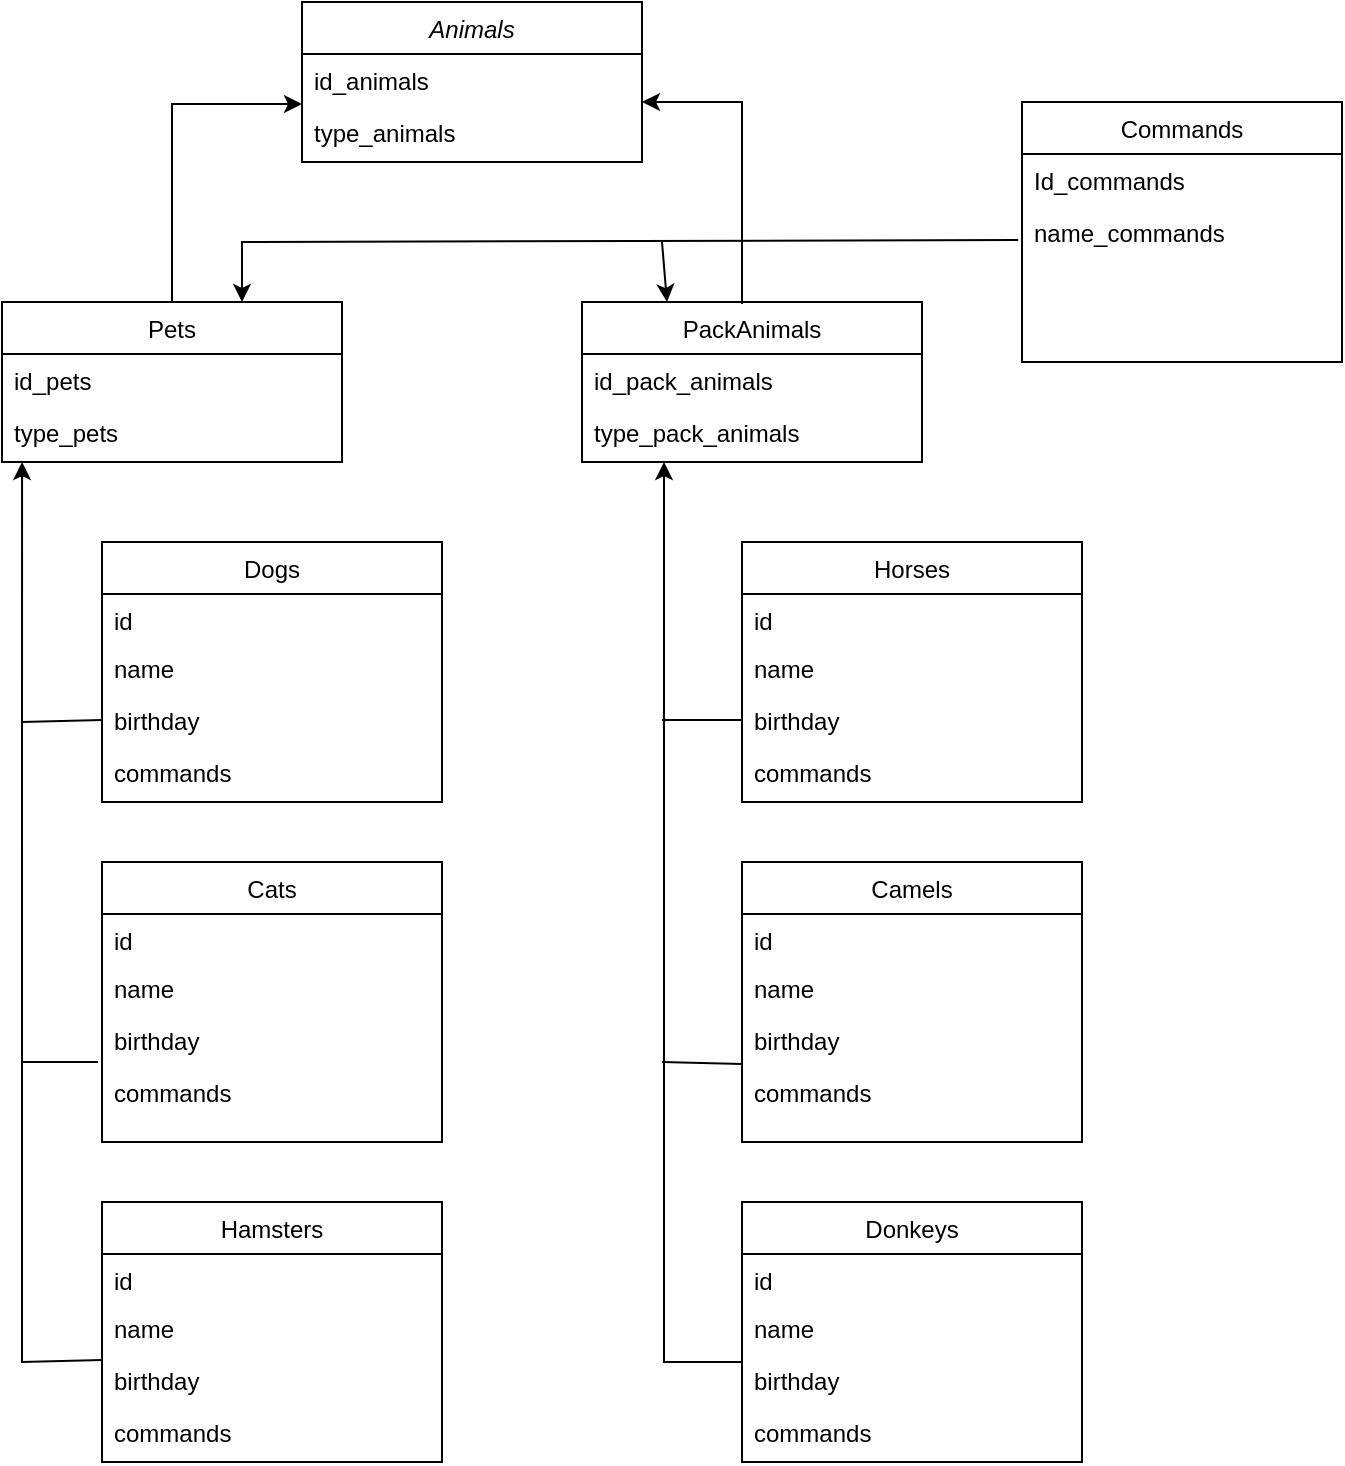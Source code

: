<mxfile version="24.7.8">
  <diagram id="C5RBs43oDa-KdzZeNtuy" name="Page-1">
    <mxGraphModel dx="1338" dy="648" grid="1" gridSize="10" guides="1" tooltips="1" connect="1" arrows="1" fold="1" page="1" pageScale="1" pageWidth="827" pageHeight="1169" math="0" shadow="0">
      <root>
        <mxCell id="WIyWlLk6GJQsqaUBKTNV-0" />
        <mxCell id="WIyWlLk6GJQsqaUBKTNV-1" parent="WIyWlLk6GJQsqaUBKTNV-0" />
        <mxCell id="zkfFHV4jXpPFQw0GAbJ--0" value="Animals" style="swimlane;fontStyle=2;align=center;verticalAlign=top;childLayout=stackLayout;horizontal=1;startSize=26;horizontalStack=0;resizeParent=1;resizeLast=0;collapsible=1;marginBottom=0;rounded=0;shadow=0;strokeWidth=1;" parent="WIyWlLk6GJQsqaUBKTNV-1" vertex="1">
          <mxGeometry x="220" y="40" width="170" height="80" as="geometry">
            <mxRectangle x="220" y="120" width="160" height="26" as="alternateBounds" />
          </mxGeometry>
        </mxCell>
        <mxCell id="zkfFHV4jXpPFQw0GAbJ--1" value="id_animals" style="text;align=left;verticalAlign=top;spacingLeft=4;spacingRight=4;overflow=hidden;rotatable=0;points=[[0,0.5],[1,0.5]];portConstraint=eastwest;" parent="zkfFHV4jXpPFQw0GAbJ--0" vertex="1">
          <mxGeometry y="26" width="170" height="26" as="geometry" />
        </mxCell>
        <mxCell id="zkfFHV4jXpPFQw0GAbJ--2" value="type_animals" style="text;align=left;verticalAlign=top;spacingLeft=4;spacingRight=4;overflow=hidden;rotatable=0;points=[[0,0.5],[1,0.5]];portConstraint=eastwest;rounded=0;shadow=0;html=0;" parent="zkfFHV4jXpPFQw0GAbJ--0" vertex="1">
          <mxGeometry y="52" width="170" height="26" as="geometry" />
        </mxCell>
        <mxCell id="zkfFHV4jXpPFQw0GAbJ--6" value="Commands" style="swimlane;fontStyle=0;align=center;verticalAlign=top;childLayout=stackLayout;horizontal=1;startSize=26;horizontalStack=0;resizeParent=1;resizeLast=0;collapsible=1;marginBottom=0;rounded=0;shadow=0;strokeWidth=1;" parent="WIyWlLk6GJQsqaUBKTNV-1" vertex="1">
          <mxGeometry x="580" y="90" width="160" height="130" as="geometry">
            <mxRectangle x="130" y="380" width="160" height="26" as="alternateBounds" />
          </mxGeometry>
        </mxCell>
        <mxCell id="zkfFHV4jXpPFQw0GAbJ--7" value="Id_commands" style="text;align=left;verticalAlign=top;spacingLeft=4;spacingRight=4;overflow=hidden;rotatable=0;points=[[0,0.5],[1,0.5]];portConstraint=eastwest;" parent="zkfFHV4jXpPFQw0GAbJ--6" vertex="1">
          <mxGeometry y="26" width="160" height="26" as="geometry" />
        </mxCell>
        <mxCell id="r0YGd7jGBZpI2BigV5lq-0" value="name_commands" style="text;align=left;verticalAlign=top;spacingLeft=4;spacingRight=4;overflow=hidden;rotatable=0;points=[[0,0.5],[1,0.5]];portConstraint=eastwest;" vertex="1" parent="zkfFHV4jXpPFQw0GAbJ--6">
          <mxGeometry y="52" width="160" height="26" as="geometry" />
        </mxCell>
        <mxCell id="zkfFHV4jXpPFQw0GAbJ--17" value="Pets" style="swimlane;fontStyle=0;align=center;verticalAlign=top;childLayout=stackLayout;horizontal=1;startSize=26;horizontalStack=0;resizeParent=1;resizeLast=0;collapsible=1;marginBottom=0;rounded=0;shadow=0;strokeWidth=1;" parent="WIyWlLk6GJQsqaUBKTNV-1" vertex="1">
          <mxGeometry x="70" y="190" width="170" height="80" as="geometry">
            <mxRectangle x="550" y="140" width="160" height="26" as="alternateBounds" />
          </mxGeometry>
        </mxCell>
        <mxCell id="zkfFHV4jXpPFQw0GAbJ--18" value="id_pets" style="text;align=left;verticalAlign=top;spacingLeft=4;spacingRight=4;overflow=hidden;rotatable=0;points=[[0,0.5],[1,0.5]];portConstraint=eastwest;" parent="zkfFHV4jXpPFQw0GAbJ--17" vertex="1">
          <mxGeometry y="26" width="170" height="26" as="geometry" />
        </mxCell>
        <mxCell id="zkfFHV4jXpPFQw0GAbJ--19" value="type_pets" style="text;align=left;verticalAlign=top;spacingLeft=4;spacingRight=4;overflow=hidden;rotatable=0;points=[[0,0.5],[1,0.5]];portConstraint=eastwest;rounded=0;shadow=0;html=0;" parent="zkfFHV4jXpPFQw0GAbJ--17" vertex="1">
          <mxGeometry y="52" width="170" height="26" as="geometry" />
        </mxCell>
        <mxCell id="Vpkc8oP_tYxhBSiS7Xzb-7" value="PackAnimals" style="swimlane;fontStyle=0;align=center;verticalAlign=top;childLayout=stackLayout;horizontal=1;startSize=26;horizontalStack=0;resizeParent=1;resizeLast=0;collapsible=1;marginBottom=0;rounded=0;shadow=0;strokeWidth=1;" parent="WIyWlLk6GJQsqaUBKTNV-1" vertex="1">
          <mxGeometry x="360" y="190" width="170" height="80" as="geometry">
            <mxRectangle x="550" y="140" width="160" height="26" as="alternateBounds" />
          </mxGeometry>
        </mxCell>
        <mxCell id="Vpkc8oP_tYxhBSiS7Xzb-8" value="id_pack_animals" style="text;align=left;verticalAlign=top;spacingLeft=4;spacingRight=4;overflow=hidden;rotatable=0;points=[[0,0.5],[1,0.5]];portConstraint=eastwest;" parent="Vpkc8oP_tYxhBSiS7Xzb-7" vertex="1">
          <mxGeometry y="26" width="170" height="26" as="geometry" />
        </mxCell>
        <mxCell id="Vpkc8oP_tYxhBSiS7Xzb-9" value="type_pack_animals" style="text;align=left;verticalAlign=top;spacingLeft=4;spacingRight=4;overflow=hidden;rotatable=0;points=[[0,0.5],[1,0.5]];portConstraint=eastwest;rounded=0;shadow=0;html=0;" parent="Vpkc8oP_tYxhBSiS7Xzb-7" vertex="1">
          <mxGeometry y="52" width="170" height="26" as="geometry" />
        </mxCell>
        <mxCell id="NbYUqvhHUvDfvWMLCeVP-6" value="Dogs" style="swimlane;fontStyle=0;align=center;verticalAlign=top;childLayout=stackLayout;horizontal=1;startSize=26;horizontalStack=0;resizeParent=1;resizeLast=0;collapsible=1;marginBottom=0;rounded=0;shadow=0;strokeWidth=1;" parent="WIyWlLk6GJQsqaUBKTNV-1" vertex="1">
          <mxGeometry x="120" y="310" width="170" height="130" as="geometry">
            <mxRectangle x="550" y="140" width="160" height="26" as="alternateBounds" />
          </mxGeometry>
        </mxCell>
        <mxCell id="NbYUqvhHUvDfvWMLCeVP-7" value="id" style="text;align=left;verticalAlign=top;spacingLeft=4;spacingRight=4;overflow=hidden;rotatable=0;points=[[0,0.5],[1,0.5]];portConstraint=eastwest;" parent="NbYUqvhHUvDfvWMLCeVP-6" vertex="1">
          <mxGeometry y="26" width="170" height="24" as="geometry" />
        </mxCell>
        <mxCell id="NbYUqvhHUvDfvWMLCeVP-8" value="name" style="text;align=left;verticalAlign=top;spacingLeft=4;spacingRight=4;overflow=hidden;rotatable=0;points=[[0,0.5],[1,0.5]];portConstraint=eastwest;rounded=0;shadow=0;html=0;" parent="NbYUqvhHUvDfvWMLCeVP-6" vertex="1">
          <mxGeometry y="50" width="170" height="26" as="geometry" />
        </mxCell>
        <mxCell id="NbYUqvhHUvDfvWMLCeVP-24" value="birthday" style="text;align=left;verticalAlign=top;spacingLeft=4;spacingRight=4;overflow=hidden;rotatable=0;points=[[0,0.5],[1,0.5]];portConstraint=eastwest;rounded=0;shadow=0;html=0;" parent="NbYUqvhHUvDfvWMLCeVP-6" vertex="1">
          <mxGeometry y="76" width="170" height="26" as="geometry" />
        </mxCell>
        <mxCell id="NbYUqvhHUvDfvWMLCeVP-25" value="commands" style="text;align=left;verticalAlign=top;spacingLeft=4;spacingRight=4;overflow=hidden;rotatable=0;points=[[0,0.5],[1,0.5]];portConstraint=eastwest;rounded=0;shadow=0;html=0;" parent="NbYUqvhHUvDfvWMLCeVP-6" vertex="1">
          <mxGeometry y="102" width="170" height="26" as="geometry" />
        </mxCell>
        <mxCell id="NbYUqvhHUvDfvWMLCeVP-30" value="Cats" style="swimlane;fontStyle=0;align=center;verticalAlign=top;childLayout=stackLayout;horizontal=1;startSize=26;horizontalStack=0;resizeParent=1;resizeLast=0;collapsible=1;marginBottom=0;rounded=0;shadow=0;strokeWidth=1;" parent="WIyWlLk6GJQsqaUBKTNV-1" vertex="1">
          <mxGeometry x="120" y="470" width="170" height="140" as="geometry">
            <mxRectangle x="550" y="140" width="160" height="26" as="alternateBounds" />
          </mxGeometry>
        </mxCell>
        <mxCell id="NbYUqvhHUvDfvWMLCeVP-31" value="id" style="text;align=left;verticalAlign=top;spacingLeft=4;spacingRight=4;overflow=hidden;rotatable=0;points=[[0,0.5],[1,0.5]];portConstraint=eastwest;" parent="NbYUqvhHUvDfvWMLCeVP-30" vertex="1">
          <mxGeometry y="26" width="170" height="24" as="geometry" />
        </mxCell>
        <mxCell id="NbYUqvhHUvDfvWMLCeVP-32" value="name" style="text;align=left;verticalAlign=top;spacingLeft=4;spacingRight=4;overflow=hidden;rotatable=0;points=[[0,0.5],[1,0.5]];portConstraint=eastwest;rounded=0;shadow=0;html=0;" parent="NbYUqvhHUvDfvWMLCeVP-30" vertex="1">
          <mxGeometry y="50" width="170" height="26" as="geometry" />
        </mxCell>
        <mxCell id="NbYUqvhHUvDfvWMLCeVP-33" value="birthday" style="text;align=left;verticalAlign=top;spacingLeft=4;spacingRight=4;overflow=hidden;rotatable=0;points=[[0,0.5],[1,0.5]];portConstraint=eastwest;rounded=0;shadow=0;html=0;" parent="NbYUqvhHUvDfvWMLCeVP-30" vertex="1">
          <mxGeometry y="76" width="170" height="26" as="geometry" />
        </mxCell>
        <mxCell id="NbYUqvhHUvDfvWMLCeVP-34" value="commands" style="text;align=left;verticalAlign=top;spacingLeft=4;spacingRight=4;overflow=hidden;rotatable=0;points=[[0,0.5],[1,0.5]];portConstraint=eastwest;rounded=0;shadow=0;html=0;" parent="NbYUqvhHUvDfvWMLCeVP-30" vertex="1">
          <mxGeometry y="102" width="170" height="26" as="geometry" />
        </mxCell>
        <mxCell id="NbYUqvhHUvDfvWMLCeVP-39" value="Hamsters" style="swimlane;fontStyle=0;align=center;verticalAlign=top;childLayout=stackLayout;horizontal=1;startSize=26;horizontalStack=0;resizeParent=1;resizeLast=0;collapsible=1;marginBottom=0;rounded=0;shadow=0;strokeWidth=1;" parent="WIyWlLk6GJQsqaUBKTNV-1" vertex="1">
          <mxGeometry x="120" y="640" width="170" height="130" as="geometry">
            <mxRectangle x="550" y="140" width="160" height="26" as="alternateBounds" />
          </mxGeometry>
        </mxCell>
        <mxCell id="NbYUqvhHUvDfvWMLCeVP-40" value="id" style="text;align=left;verticalAlign=top;spacingLeft=4;spacingRight=4;overflow=hidden;rotatable=0;points=[[0,0.5],[1,0.5]];portConstraint=eastwest;" parent="NbYUqvhHUvDfvWMLCeVP-39" vertex="1">
          <mxGeometry y="26" width="170" height="24" as="geometry" />
        </mxCell>
        <mxCell id="NbYUqvhHUvDfvWMLCeVP-41" value="name" style="text;align=left;verticalAlign=top;spacingLeft=4;spacingRight=4;overflow=hidden;rotatable=0;points=[[0,0.5],[1,0.5]];portConstraint=eastwest;rounded=0;shadow=0;html=0;" parent="NbYUqvhHUvDfvWMLCeVP-39" vertex="1">
          <mxGeometry y="50" width="170" height="26" as="geometry" />
        </mxCell>
        <mxCell id="NbYUqvhHUvDfvWMLCeVP-42" value="birthday" style="text;align=left;verticalAlign=top;spacingLeft=4;spacingRight=4;overflow=hidden;rotatable=0;points=[[0,0.5],[1,0.5]];portConstraint=eastwest;rounded=0;shadow=0;html=0;" parent="NbYUqvhHUvDfvWMLCeVP-39" vertex="1">
          <mxGeometry y="76" width="170" height="26" as="geometry" />
        </mxCell>
        <mxCell id="NbYUqvhHUvDfvWMLCeVP-43" value="commands" style="text;align=left;verticalAlign=top;spacingLeft=4;spacingRight=4;overflow=hidden;rotatable=0;points=[[0,0.5],[1,0.5]];portConstraint=eastwest;rounded=0;shadow=0;html=0;" parent="NbYUqvhHUvDfvWMLCeVP-39" vertex="1">
          <mxGeometry y="102" width="170" height="26" as="geometry" />
        </mxCell>
        <mxCell id="NbYUqvhHUvDfvWMLCeVP-52" value="" style="endArrow=classic;html=1;rounded=0;exitX=0;exitY=0.115;exitDx=0;exitDy=0;exitPerimeter=0;entryX=0.059;entryY=1.077;entryDx=0;entryDy=0;entryPerimeter=0;" parent="WIyWlLk6GJQsqaUBKTNV-1" source="NbYUqvhHUvDfvWMLCeVP-42" target="zkfFHV4jXpPFQw0GAbJ--19" edge="1">
          <mxGeometry width="50" height="50" relative="1" as="geometry">
            <mxPoint x="390" y="560" as="sourcePoint" />
            <mxPoint x="80" y="280" as="targetPoint" />
            <Array as="points">
              <mxPoint x="80" y="720" />
              <mxPoint x="80" y="680" />
              <mxPoint x="80" y="500" />
            </Array>
          </mxGeometry>
        </mxCell>
        <mxCell id="NbYUqvhHUvDfvWMLCeVP-56" value="" style="endArrow=none;html=1;rounded=0;exitX=-0.012;exitY=0.923;exitDx=0;exitDy=0;exitPerimeter=0;" parent="WIyWlLk6GJQsqaUBKTNV-1" source="NbYUqvhHUvDfvWMLCeVP-33" edge="1">
          <mxGeometry width="50" height="50" relative="1" as="geometry">
            <mxPoint x="390" y="580" as="sourcePoint" />
            <mxPoint x="80" y="570" as="targetPoint" />
          </mxGeometry>
        </mxCell>
        <mxCell id="NbYUqvhHUvDfvWMLCeVP-57" value="" style="endArrow=none;html=1;rounded=0;exitX=0;exitY=0.5;exitDx=0;exitDy=0;" parent="WIyWlLk6GJQsqaUBKTNV-1" source="NbYUqvhHUvDfvWMLCeVP-24" edge="1">
          <mxGeometry width="50" height="50" relative="1" as="geometry">
            <mxPoint x="390" y="580" as="sourcePoint" />
            <mxPoint x="80" y="400" as="targetPoint" />
          </mxGeometry>
        </mxCell>
        <mxCell id="NbYUqvhHUvDfvWMLCeVP-58" value="" style="endArrow=classic;html=1;rounded=0;entryX=1;entryY=0.5;entryDx=0;entryDy=0;" parent="WIyWlLk6GJQsqaUBKTNV-1" edge="1">
          <mxGeometry width="50" height="50" relative="1" as="geometry">
            <mxPoint x="440" y="191" as="sourcePoint" />
            <mxPoint x="390" y="90" as="targetPoint" />
            <Array as="points">
              <mxPoint x="440" y="90" />
            </Array>
          </mxGeometry>
        </mxCell>
        <mxCell id="NbYUqvhHUvDfvWMLCeVP-59" value="" style="endArrow=classic;html=1;rounded=0;exitX=0.5;exitY=0;exitDx=0;exitDy=0;entryX=0;entryY=0.962;entryDx=0;entryDy=0;entryPerimeter=0;" parent="WIyWlLk6GJQsqaUBKTNV-1" source="zkfFHV4jXpPFQw0GAbJ--17" target="zkfFHV4jXpPFQw0GAbJ--1" edge="1">
          <mxGeometry width="50" height="50" relative="1" as="geometry">
            <mxPoint x="390" y="180" as="sourcePoint" />
            <mxPoint x="440" y="130" as="targetPoint" />
            <Array as="points">
              <mxPoint x="155" y="91" />
            </Array>
          </mxGeometry>
        </mxCell>
        <mxCell id="NbYUqvhHUvDfvWMLCeVP-60" value="Horses" style="swimlane;fontStyle=0;align=center;verticalAlign=top;childLayout=stackLayout;horizontal=1;startSize=26;horizontalStack=0;resizeParent=1;resizeLast=0;collapsible=1;marginBottom=0;rounded=0;shadow=0;strokeWidth=1;" parent="WIyWlLk6GJQsqaUBKTNV-1" vertex="1">
          <mxGeometry x="440" y="310" width="170" height="130" as="geometry">
            <mxRectangle x="550" y="140" width="160" height="26" as="alternateBounds" />
          </mxGeometry>
        </mxCell>
        <mxCell id="NbYUqvhHUvDfvWMLCeVP-61" value="id" style="text;align=left;verticalAlign=top;spacingLeft=4;spacingRight=4;overflow=hidden;rotatable=0;points=[[0,0.5],[1,0.5]];portConstraint=eastwest;" parent="NbYUqvhHUvDfvWMLCeVP-60" vertex="1">
          <mxGeometry y="26" width="170" height="24" as="geometry" />
        </mxCell>
        <mxCell id="NbYUqvhHUvDfvWMLCeVP-62" value="name" style="text;align=left;verticalAlign=top;spacingLeft=4;spacingRight=4;overflow=hidden;rotatable=0;points=[[0,0.5],[1,0.5]];portConstraint=eastwest;rounded=0;shadow=0;html=0;" parent="NbYUqvhHUvDfvWMLCeVP-60" vertex="1">
          <mxGeometry y="50" width="170" height="26" as="geometry" />
        </mxCell>
        <mxCell id="NbYUqvhHUvDfvWMLCeVP-63" value="birthday" style="text;align=left;verticalAlign=top;spacingLeft=4;spacingRight=4;overflow=hidden;rotatable=0;points=[[0,0.5],[1,0.5]];portConstraint=eastwest;rounded=0;shadow=0;html=0;" parent="NbYUqvhHUvDfvWMLCeVP-60" vertex="1">
          <mxGeometry y="76" width="170" height="26" as="geometry" />
        </mxCell>
        <mxCell id="NbYUqvhHUvDfvWMLCeVP-64" value="commands" style="text;align=left;verticalAlign=top;spacingLeft=4;spacingRight=4;overflow=hidden;rotatable=0;points=[[0,0.5],[1,0.5]];portConstraint=eastwest;rounded=0;shadow=0;html=0;" parent="NbYUqvhHUvDfvWMLCeVP-60" vertex="1">
          <mxGeometry y="102" width="170" height="26" as="geometry" />
        </mxCell>
        <mxCell id="NbYUqvhHUvDfvWMLCeVP-69" value="Camels" style="swimlane;fontStyle=0;align=center;verticalAlign=top;childLayout=stackLayout;horizontal=1;startSize=26;horizontalStack=0;resizeParent=1;resizeLast=0;collapsible=1;marginBottom=0;rounded=0;shadow=0;strokeWidth=1;" parent="WIyWlLk6GJQsqaUBKTNV-1" vertex="1">
          <mxGeometry x="440" y="470" width="170" height="140" as="geometry">
            <mxRectangle x="550" y="140" width="160" height="26" as="alternateBounds" />
          </mxGeometry>
        </mxCell>
        <mxCell id="NbYUqvhHUvDfvWMLCeVP-70" value="id" style="text;align=left;verticalAlign=top;spacingLeft=4;spacingRight=4;overflow=hidden;rotatable=0;points=[[0,0.5],[1,0.5]];portConstraint=eastwest;" parent="NbYUqvhHUvDfvWMLCeVP-69" vertex="1">
          <mxGeometry y="26" width="170" height="24" as="geometry" />
        </mxCell>
        <mxCell id="NbYUqvhHUvDfvWMLCeVP-71" value="name" style="text;align=left;verticalAlign=top;spacingLeft=4;spacingRight=4;overflow=hidden;rotatable=0;points=[[0,0.5],[1,0.5]];portConstraint=eastwest;rounded=0;shadow=0;html=0;" parent="NbYUqvhHUvDfvWMLCeVP-69" vertex="1">
          <mxGeometry y="50" width="170" height="26" as="geometry" />
        </mxCell>
        <mxCell id="NbYUqvhHUvDfvWMLCeVP-72" value="birthday" style="text;align=left;verticalAlign=top;spacingLeft=4;spacingRight=4;overflow=hidden;rotatable=0;points=[[0,0.5],[1,0.5]];portConstraint=eastwest;rounded=0;shadow=0;html=0;" parent="NbYUqvhHUvDfvWMLCeVP-69" vertex="1">
          <mxGeometry y="76" width="170" height="26" as="geometry" />
        </mxCell>
        <mxCell id="NbYUqvhHUvDfvWMLCeVP-73" value="commands" style="text;align=left;verticalAlign=top;spacingLeft=4;spacingRight=4;overflow=hidden;rotatable=0;points=[[0,0.5],[1,0.5]];portConstraint=eastwest;rounded=0;shadow=0;html=0;" parent="NbYUqvhHUvDfvWMLCeVP-69" vertex="1">
          <mxGeometry y="102" width="170" height="26" as="geometry" />
        </mxCell>
        <mxCell id="NbYUqvhHUvDfvWMLCeVP-78" value="Donkeys" style="swimlane;fontStyle=0;align=center;verticalAlign=top;childLayout=stackLayout;horizontal=1;startSize=26;horizontalStack=0;resizeParent=1;resizeLast=0;collapsible=1;marginBottom=0;rounded=0;shadow=0;strokeWidth=1;" parent="WIyWlLk6GJQsqaUBKTNV-1" vertex="1">
          <mxGeometry x="440" y="640" width="170" height="130" as="geometry">
            <mxRectangle x="550" y="140" width="160" height="26" as="alternateBounds" />
          </mxGeometry>
        </mxCell>
        <mxCell id="NbYUqvhHUvDfvWMLCeVP-79" value="id" style="text;align=left;verticalAlign=top;spacingLeft=4;spacingRight=4;overflow=hidden;rotatable=0;points=[[0,0.5],[1,0.5]];portConstraint=eastwest;" parent="NbYUqvhHUvDfvWMLCeVP-78" vertex="1">
          <mxGeometry y="26" width="170" height="24" as="geometry" />
        </mxCell>
        <mxCell id="NbYUqvhHUvDfvWMLCeVP-80" value="name" style="text;align=left;verticalAlign=top;spacingLeft=4;spacingRight=4;overflow=hidden;rotatable=0;points=[[0,0.5],[1,0.5]];portConstraint=eastwest;rounded=0;shadow=0;html=0;" parent="NbYUqvhHUvDfvWMLCeVP-78" vertex="1">
          <mxGeometry y="50" width="170" height="26" as="geometry" />
        </mxCell>
        <mxCell id="NbYUqvhHUvDfvWMLCeVP-81" value="birthday" style="text;align=left;verticalAlign=top;spacingLeft=4;spacingRight=4;overflow=hidden;rotatable=0;points=[[0,0.5],[1,0.5]];portConstraint=eastwest;rounded=0;shadow=0;html=0;" parent="NbYUqvhHUvDfvWMLCeVP-78" vertex="1">
          <mxGeometry y="76" width="170" height="26" as="geometry" />
        </mxCell>
        <mxCell id="NbYUqvhHUvDfvWMLCeVP-82" value="commands" style="text;align=left;verticalAlign=top;spacingLeft=4;spacingRight=4;overflow=hidden;rotatable=0;points=[[0,0.5],[1,0.5]];portConstraint=eastwest;rounded=0;shadow=0;html=0;" parent="NbYUqvhHUvDfvWMLCeVP-78" vertex="1">
          <mxGeometry y="102" width="170" height="26" as="geometry" />
        </mxCell>
        <mxCell id="NbYUqvhHUvDfvWMLCeVP-87" value="" style="endArrow=classic;html=1;rounded=0;exitX=-0.006;exitY=0.923;exitDx=0;exitDy=0;exitPerimeter=0;" parent="WIyWlLk6GJQsqaUBKTNV-1" edge="1">
          <mxGeometry width="50" height="50" relative="1" as="geometry">
            <mxPoint x="440" y="720" as="sourcePoint" />
            <mxPoint x="401" y="270" as="targetPoint" />
            <Array as="points">
              <mxPoint x="401" y="720" />
              <mxPoint x="401" y="530" />
              <mxPoint x="401" y="350" />
            </Array>
          </mxGeometry>
        </mxCell>
        <mxCell id="NbYUqvhHUvDfvWMLCeVP-88" value="" style="endArrow=none;html=1;rounded=0;exitX=0;exitY=0.5;exitDx=0;exitDy=0;" parent="WIyWlLk6GJQsqaUBKTNV-1" source="NbYUqvhHUvDfvWMLCeVP-63" edge="1">
          <mxGeometry width="50" height="50" relative="1" as="geometry">
            <mxPoint x="420" y="400" as="sourcePoint" />
            <mxPoint x="400" y="399" as="targetPoint" />
          </mxGeometry>
        </mxCell>
        <mxCell id="NbYUqvhHUvDfvWMLCeVP-89" value="" style="endArrow=none;html=1;rounded=0;exitX=0;exitY=0.962;exitDx=0;exitDy=0;exitPerimeter=0;" parent="WIyWlLk6GJQsqaUBKTNV-1" source="NbYUqvhHUvDfvWMLCeVP-72" edge="1">
          <mxGeometry width="50" height="50" relative="1" as="geometry">
            <mxPoint x="410" y="670" as="sourcePoint" />
            <mxPoint x="400" y="570" as="targetPoint" />
          </mxGeometry>
        </mxCell>
        <mxCell id="NbYUqvhHUvDfvWMLCeVP-90" value="" style="endArrow=classic;html=1;rounded=0;exitX=-0.012;exitY=0.985;exitDx=0;exitDy=0;exitPerimeter=0;" parent="WIyWlLk6GJQsqaUBKTNV-1" edge="1">
          <mxGeometry width="50" height="50" relative="1" as="geometry">
            <mxPoint x="578.08" y="158.98" as="sourcePoint" />
            <mxPoint x="190" y="190" as="targetPoint" />
            <Array as="points">
              <mxPoint x="190" y="160" />
            </Array>
          </mxGeometry>
        </mxCell>
        <mxCell id="NbYUqvhHUvDfvWMLCeVP-92" value="" style="endArrow=classic;html=1;rounded=0;entryX=0.25;entryY=0;entryDx=0;entryDy=0;" parent="WIyWlLk6GJQsqaUBKTNV-1" target="Vpkc8oP_tYxhBSiS7Xzb-7" edge="1">
          <mxGeometry width="50" height="50" relative="1" as="geometry">
            <mxPoint x="400" y="160" as="sourcePoint" />
            <mxPoint x="440" y="330" as="targetPoint" />
          </mxGeometry>
        </mxCell>
      </root>
    </mxGraphModel>
  </diagram>
</mxfile>
